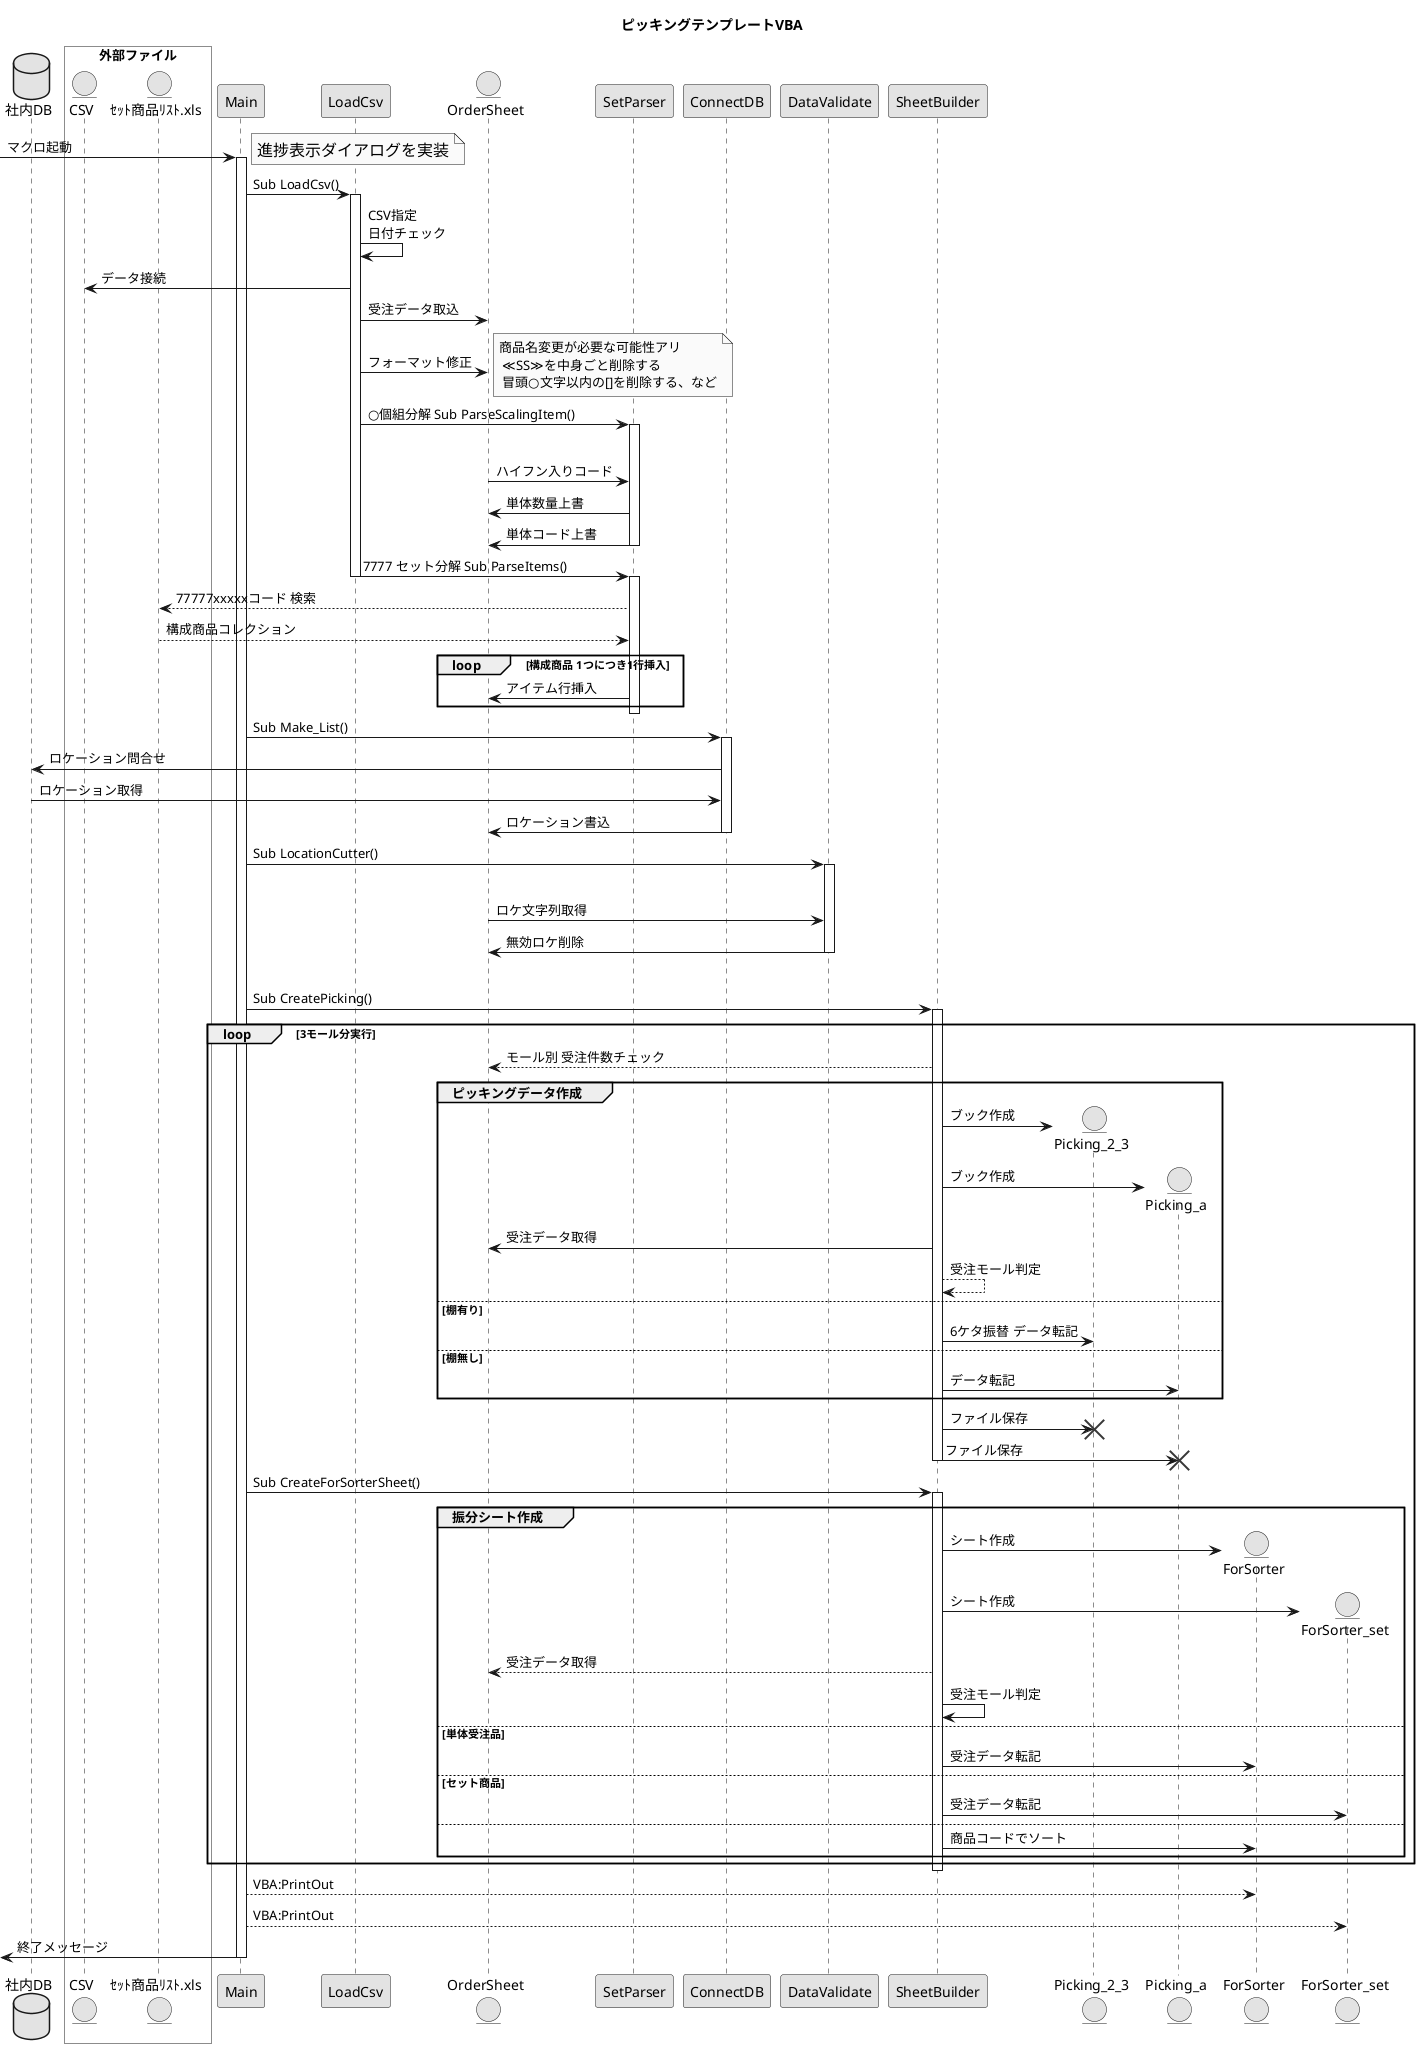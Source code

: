 @startuml picking_create_vba

skinparam monochrome true
skinparam packageFontSize 25

title ピッキングテンプレートVBA

database 社内DB

box "外部ファイル" #white
    entity CSV
    entity ｾｯﾄ商品ﾘｽﾄ.xls
end box

participant Main

[-> Main : マクロ起動
activate Main

note right
  <size:16>進捗表示ダイアログを実装</size>
end note

Main -> LoadCsv : Sub LoadCsv()
activate LoadCsv

LoadCsv -> LoadCsv : CSV指定\n日付チェック

CSV <- LoadCsv : データ接続

entity OrderSheet

LoadCsv -> OrderSheet : 受注データ取込
LoadCsv -> OrderSheet : フォーマット修正

participant SetParser

note right
    商品名変更が必要な可能性アリ
     ≪SS≫を中身ごと削除する
     冒頭○文字以内の[]を削除する、など
end note

LoadCsv -> SetParser : ○個組分解 Sub ParseScalingItem()
|||
activate SetParser

SetParser <- OrderSheet : ハイフン入りコード
SetParser -> OrderSheet : 単体数量上書
SetParser -> OrderSheet : 単体コード上書
deactivate SetParser

LoadCsv -> SetParser : 7777 セット分解 Sub ParseItems()
deactivate LoadCsv
activate SetParser

ｾｯﾄ商品ﾘｽﾄ.xls <-- SetParser : 77777xxxxxコード 検索
ｾｯﾄ商品ﾘｽﾄ.xls --> SetParser : 構成商品コレクション

Loop 構成商品 1つにつき1行挿入
    SetParser -> OrderSheet : アイテム行挿入
end

deactivate SetParser

Main -> ConnectDB : Sub Make_List()
activate ConnectDB
社内DB <- ConnectDB : ロケーション問合せ
社内DB -> ConnectDB :ロケーション取得
OrderSheet <- ConnectDB : ロケーション書込
deactivate ConnectDB



participant DataValidate

Main -> DataValidate : Sub LocationCutter()

activate DataValidate

|||
OrderSheet -> DataValidate :ロケ文字列取得
OrderSheet <- DataValidate :無効ロケ削除
deactivate DataValidate
|||

deactivate DataValidate

participant SheetBuilder

Main -> SheetBuilder : Sub CreatePicking()
activate SheetBuilder

loop 3モール分実行
    
    OrderSheet <-- SheetBuilder : モール別 受注件数チェック

    Group ピッキングデータ作成

        create entity Picking_2_3
        SheetBuilder -> Picking_2_3 : ブック作成

        create entity Picking_a
        SheetBuilder -> Picking_a : ブック作成

        OrderSheet <- SheetBuilder : 受注データ取得

        SheetBuilder --> SheetBuilder : 受注モール判定

        else 棚有り
            SheetBuilder -> Picking_2_3 : 6ケタ振替 データ転記

        else 棚無し
            SheetBuilder -> Picking_a : データ転記
    end

    SheetBuilder -> Picking_2_3 : ファイル保存
    destroy Picking_2_3
    SheetBuilder -> Picking_a : ファイル保存
    deactivate SheetBuilder

    destroy Picking_a
    deactivate SheetBuilder


    Main -> SheetBuilder : Sub CreateForSorterSheet()
        Group 振分シート作成
        activate SheetBuilder
        create entity ForSorter
        SheetBuilder -> ForSorter : シート作成
        create entity ForSorter_set
        SheetBuilder -> ForSorter_set : シート作成
        OrderSheet <-- SheetBuilder : 受注データ取得
        SheetBuilder -> SheetBuilder : 受注モール判定

        else 単体受注品

            SheetBuilder -> ForSorter : 受注データ転記
        
        else セット商品

            SheetBuilder -> ForSorter_set : 受注データ転記
        else

            SheetBuilder -> ForSorter : 商品コードでソート

    end
end

deactivate SheetBuilder

Main --> ForSorter : VBA:PrintOut 
Main --> ForSorter_set : VBA:PrintOut


[<- Main : 終了メッセージ

deactivate Main

@enduml